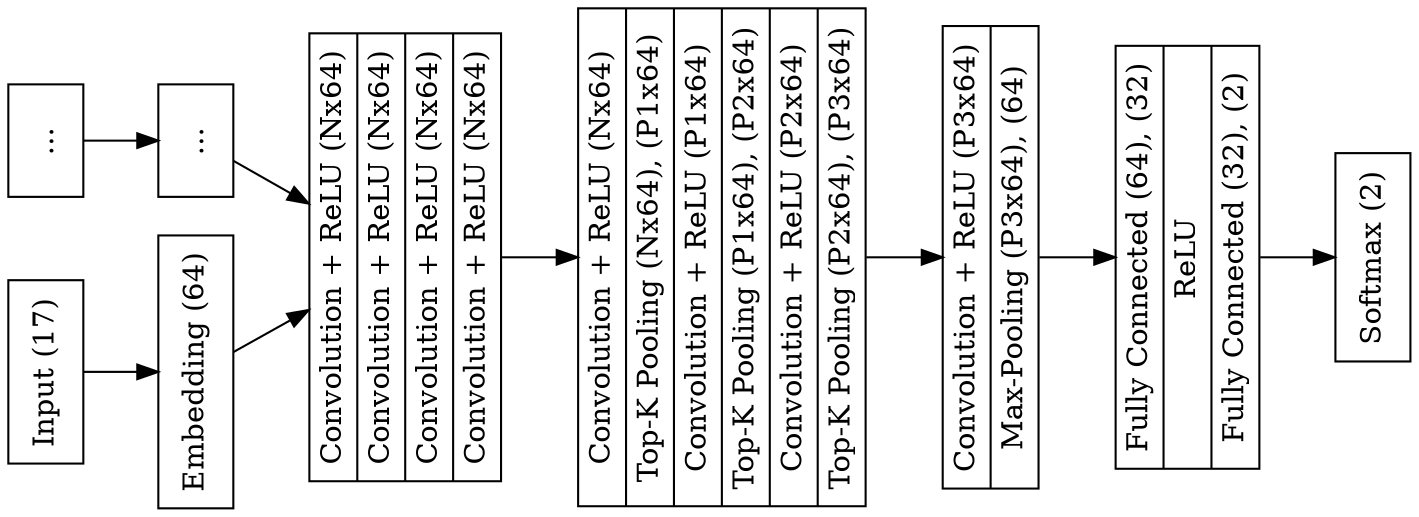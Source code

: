 digraph network {
	node[shape=box];
	rotate=90;

	input [label="Input (17)"];
	embedding [label="Embedding (64)"];
	input_rest [label="..."];
	embedding_rest [label="..."];
	conv [shape=record,label="{Convolution + ReLU (Nx64)|Convolution + ReLU (Nx64)|Convolution + ReLU (Nx64)|Convolution + ReLU (Nx64)}"];
	convpool [shape=record,label="{Convolution + ReLU (Nx64)|Top-K Pooling (Nx64), (P1x64)|Convolution + ReLU (P1x64)|Top-K Pooling (P1x64), (P2x64)|Convolution + ReLU (P2x64)|Top-K Pooling (P2x64), (P3x64)}"];
	convmaxpool [shape=record,label="{Convolution + ReLU (P3x64)|Max-Pooling (P3x64), (64)}"];
	fc [shape=record,label="{Fully Connected (64), (32)|ReLU|Fully Connected (32), (2)}"];
	softmax [label="Softmax (2)"];

	input -> embedding;
	input_rest -> embedding_rest;
	embedding -> conv;
	embedding_rest -> conv;
	conv -> convpool;
	convpool -> convmaxpool;
	convmaxpool -> fc;
	fc -> softmax;
}
